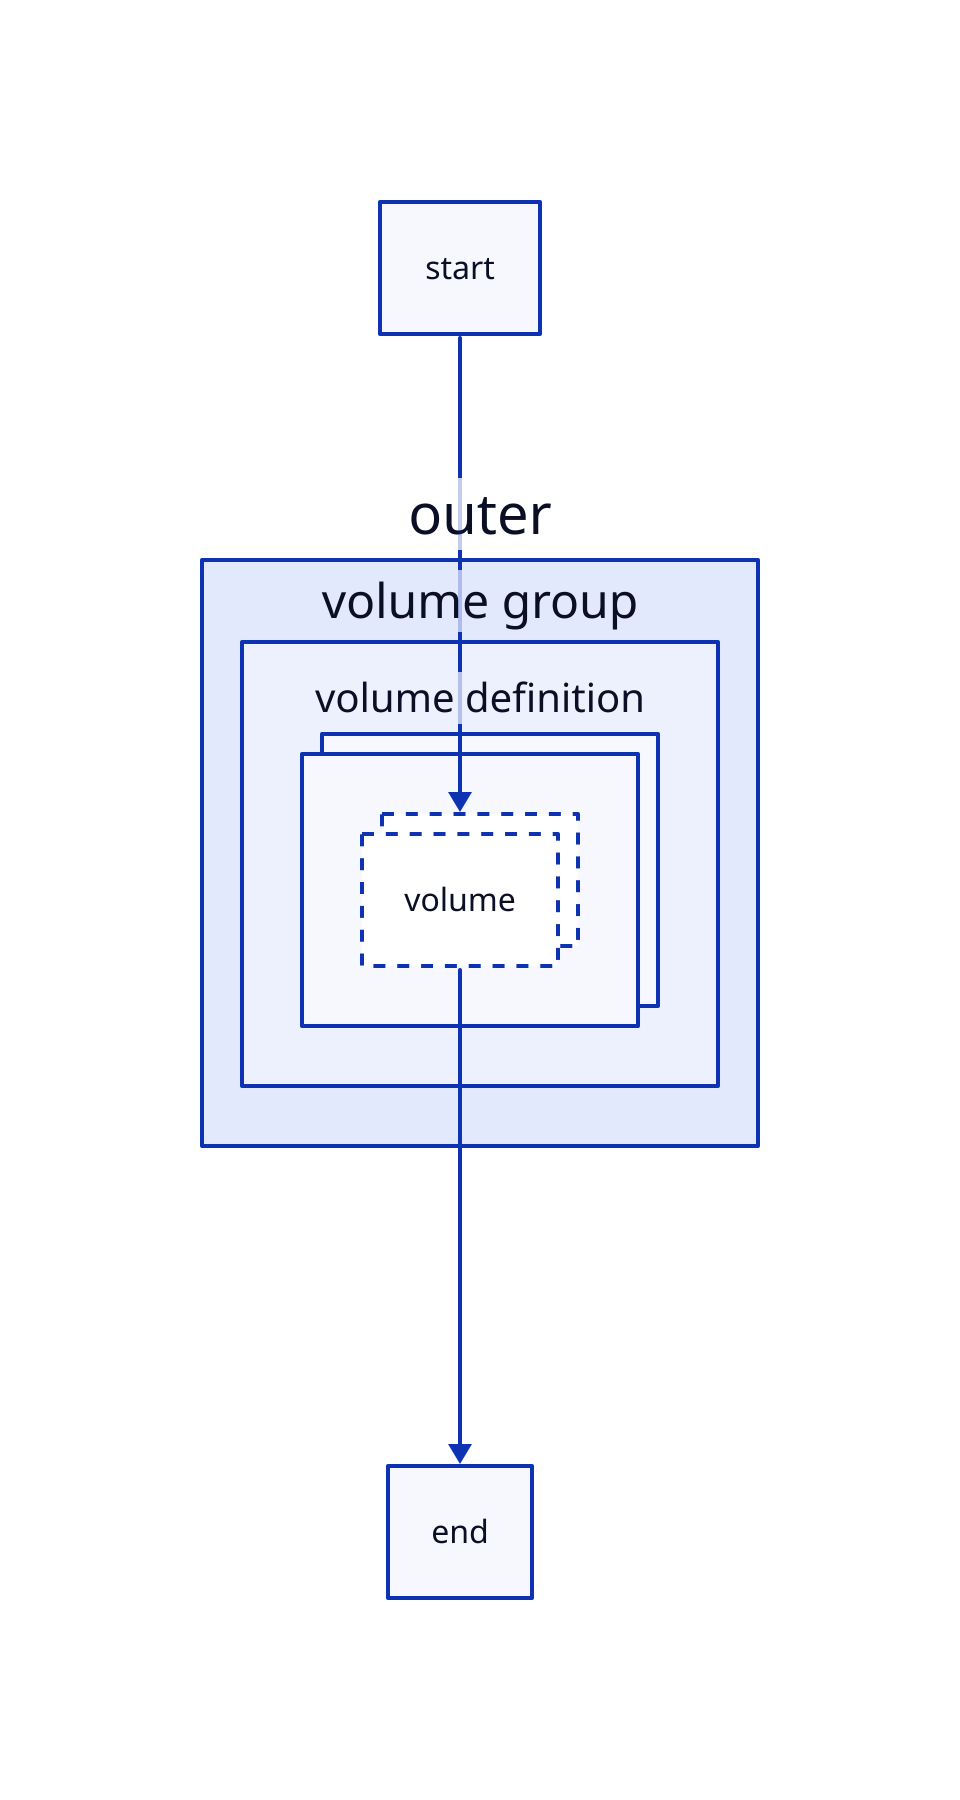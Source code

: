 outer: {
  vg: volume group {
    vd: volume definition {
      style.multiple: true

      volume.style.multiple: true
      volume.style.stroke-dash: 3
    }
  }
}
start -> outer.vg.vd.volume -> end
